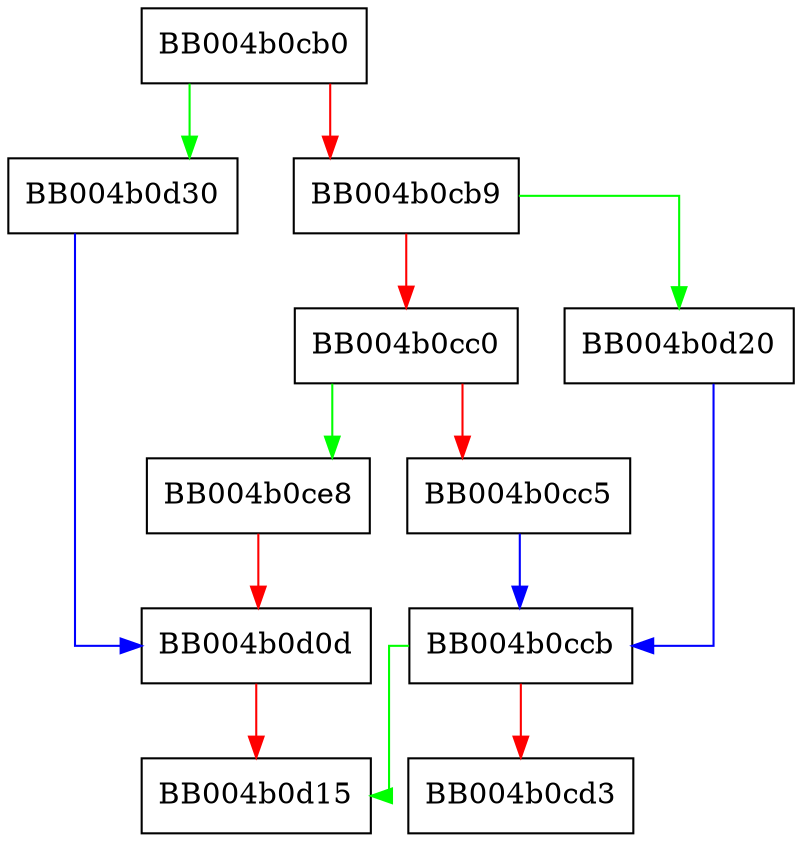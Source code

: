 digraph ossl_quic_want {
  node [shape="box"];
  graph [splines=ortho];
  BB004b0cb0 -> BB004b0d30 [color="green"];
  BB004b0cb0 -> BB004b0cb9 [color="red"];
  BB004b0cb9 -> BB004b0d20 [color="green"];
  BB004b0cb9 -> BB004b0cc0 [color="red"];
  BB004b0cc0 -> BB004b0ce8 [color="green"];
  BB004b0cc0 -> BB004b0cc5 [color="red"];
  BB004b0cc5 -> BB004b0ccb [color="blue"];
  BB004b0ccb -> BB004b0d15 [color="green"];
  BB004b0ccb -> BB004b0cd3 [color="red"];
  BB004b0ce8 -> BB004b0d0d [color="red"];
  BB004b0d0d -> BB004b0d15 [color="red"];
  BB004b0d20 -> BB004b0ccb [color="blue"];
  BB004b0d30 -> BB004b0d0d [color="blue"];
}